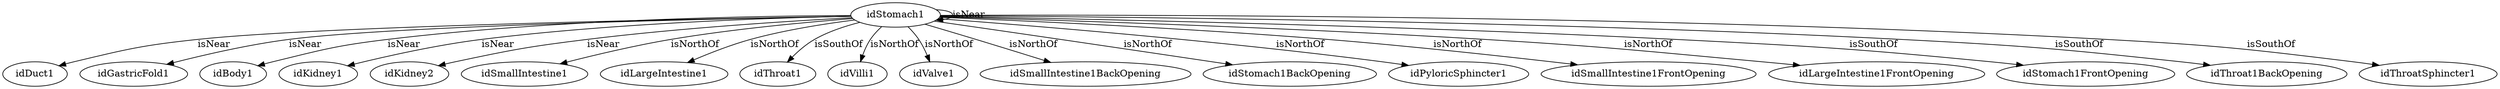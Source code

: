digraph  {
idStomach1 [node_type=entity_node];
idDuct1 [node_type=entity_node];
idGastricFold1 [node_type=entity_node];
idBody1 [node_type=entity_node];
idKidney1 [node_type=entity_node];
idKidney2 [node_type=entity_node];
idSmallIntestine1 [node_type=entity_node];
idLargeIntestine1 [node_type=entity_node];
idThroat1 [node_type=entity_node];
idVilli1 [node_type=entity_node];
idValve1 [node_type=entity_node];
idSmallIntestine1BackOpening [node_type=entity_node];
idStomach1BackOpening [node_type=entity_node];
idPyloricSphincter1 [node_type=entity_node];
idSmallIntestine1FrontOpening [node_type=entity_node];
idLargeIntestine1FrontOpening [node_type=entity_node];
idStomach1FrontOpening [node_type=entity_node];
idThroat1BackOpening [node_type=entity_node];
idThroatSphincter1 [node_type=entity_node];
idStomach1 -> idDuct1  [edge_type=relationship, label=isNear];
idStomach1 -> idGastricFold1  [edge_type=relationship, label=isNear];
idStomach1 -> idBody1  [edge_type=relationship, label=isNear];
idStomach1 -> idKidney1  [edge_type=relationship, label=isNear];
idStomach1 -> idKidney2  [edge_type=relationship, label=isNear];
idStomach1 -> idSmallIntestine1  [edge_type=relationship, label=isNorthOf];
idStomach1 -> idLargeIntestine1  [edge_type=relationship, label=isNorthOf];
idStomach1 -> idThroat1  [edge_type=relationship, label=isSouthOf];
idStomach1 -> idStomach1  [edge_type=relationship, label=isNear];
idStomach1 -> idVilli1  [edge_type=relationship, label=isNorthOf];
idStomach1 -> idValve1  [edge_type=relationship, label=isNorthOf];
idStomach1 -> idSmallIntestine1BackOpening  [edge_type=relationship, label=isNorthOf];
idStomach1 -> idStomach1BackOpening  [edge_type=relationship, label=isNorthOf];
idStomach1 -> idPyloricSphincter1  [edge_type=relationship, label=isNorthOf];
idStomach1 -> idSmallIntestine1FrontOpening  [edge_type=relationship, label=isNorthOf];
idStomach1 -> idLargeIntestine1FrontOpening  [edge_type=relationship, label=isNorthOf];
idStomach1 -> idStomach1FrontOpening  [edge_type=relationship, label=isSouthOf];
idStomach1 -> idThroat1BackOpening  [edge_type=relationship, label=isSouthOf];
idStomach1 -> idThroatSphincter1  [edge_type=relationship, label=isSouthOf];
}
